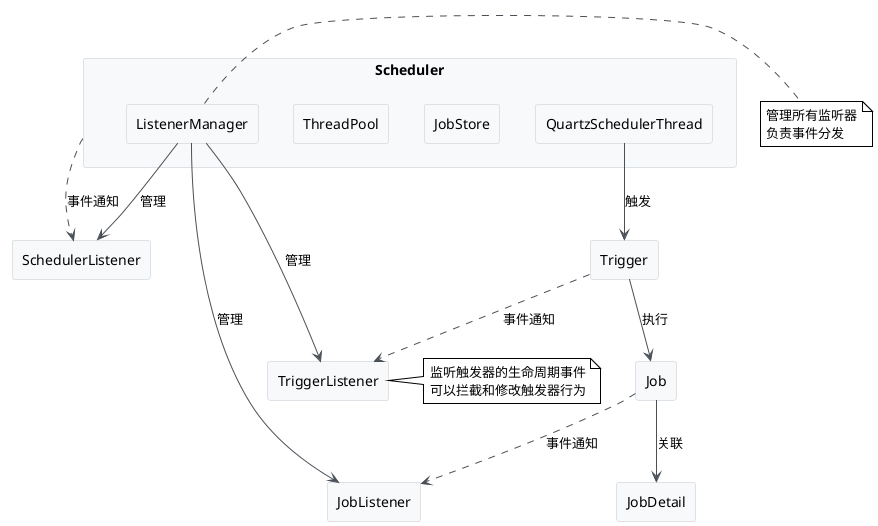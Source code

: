 @startuml
!theme plain
skinparam componentStyle rectangle
skinparam componentBackgroundColor #F8F9FA
skinparam componentBorderColor #DEE2E6
skinparam arrowColor #495057

component "Scheduler" as scheduler {
  component "ListenerManager" as listenerManager
  component "JobStore" as jobStore
  component "ThreadPool" as threadPool
  component "QuartzSchedulerThread" as schedulerThread
}

component "TriggerListener" as triggerListener
component "JobListener" as jobListener
component "SchedulerListener" as schedulerListener

component "Trigger" as trigger
component "Job" as job
component "JobDetail" as jobDetail

listenerManager --> triggerListener : 管理
listenerManager --> jobListener : 管理
listenerManager --> schedulerListener : 管理

schedulerThread --> trigger : 触发
trigger --> job : 执行
job --> jobDetail : 关联

trigger ..> triggerListener : 事件通知
job ..> jobListener : 事件通知
scheduler ..> schedulerListener : 事件通知

note right of triggerListener
  监听触发器的生命周期事件
  可以拦截和修改触发器行为
end note

note right of listenerManager
  管理所有监听器
  负责事件分发
end note
@enduml 
